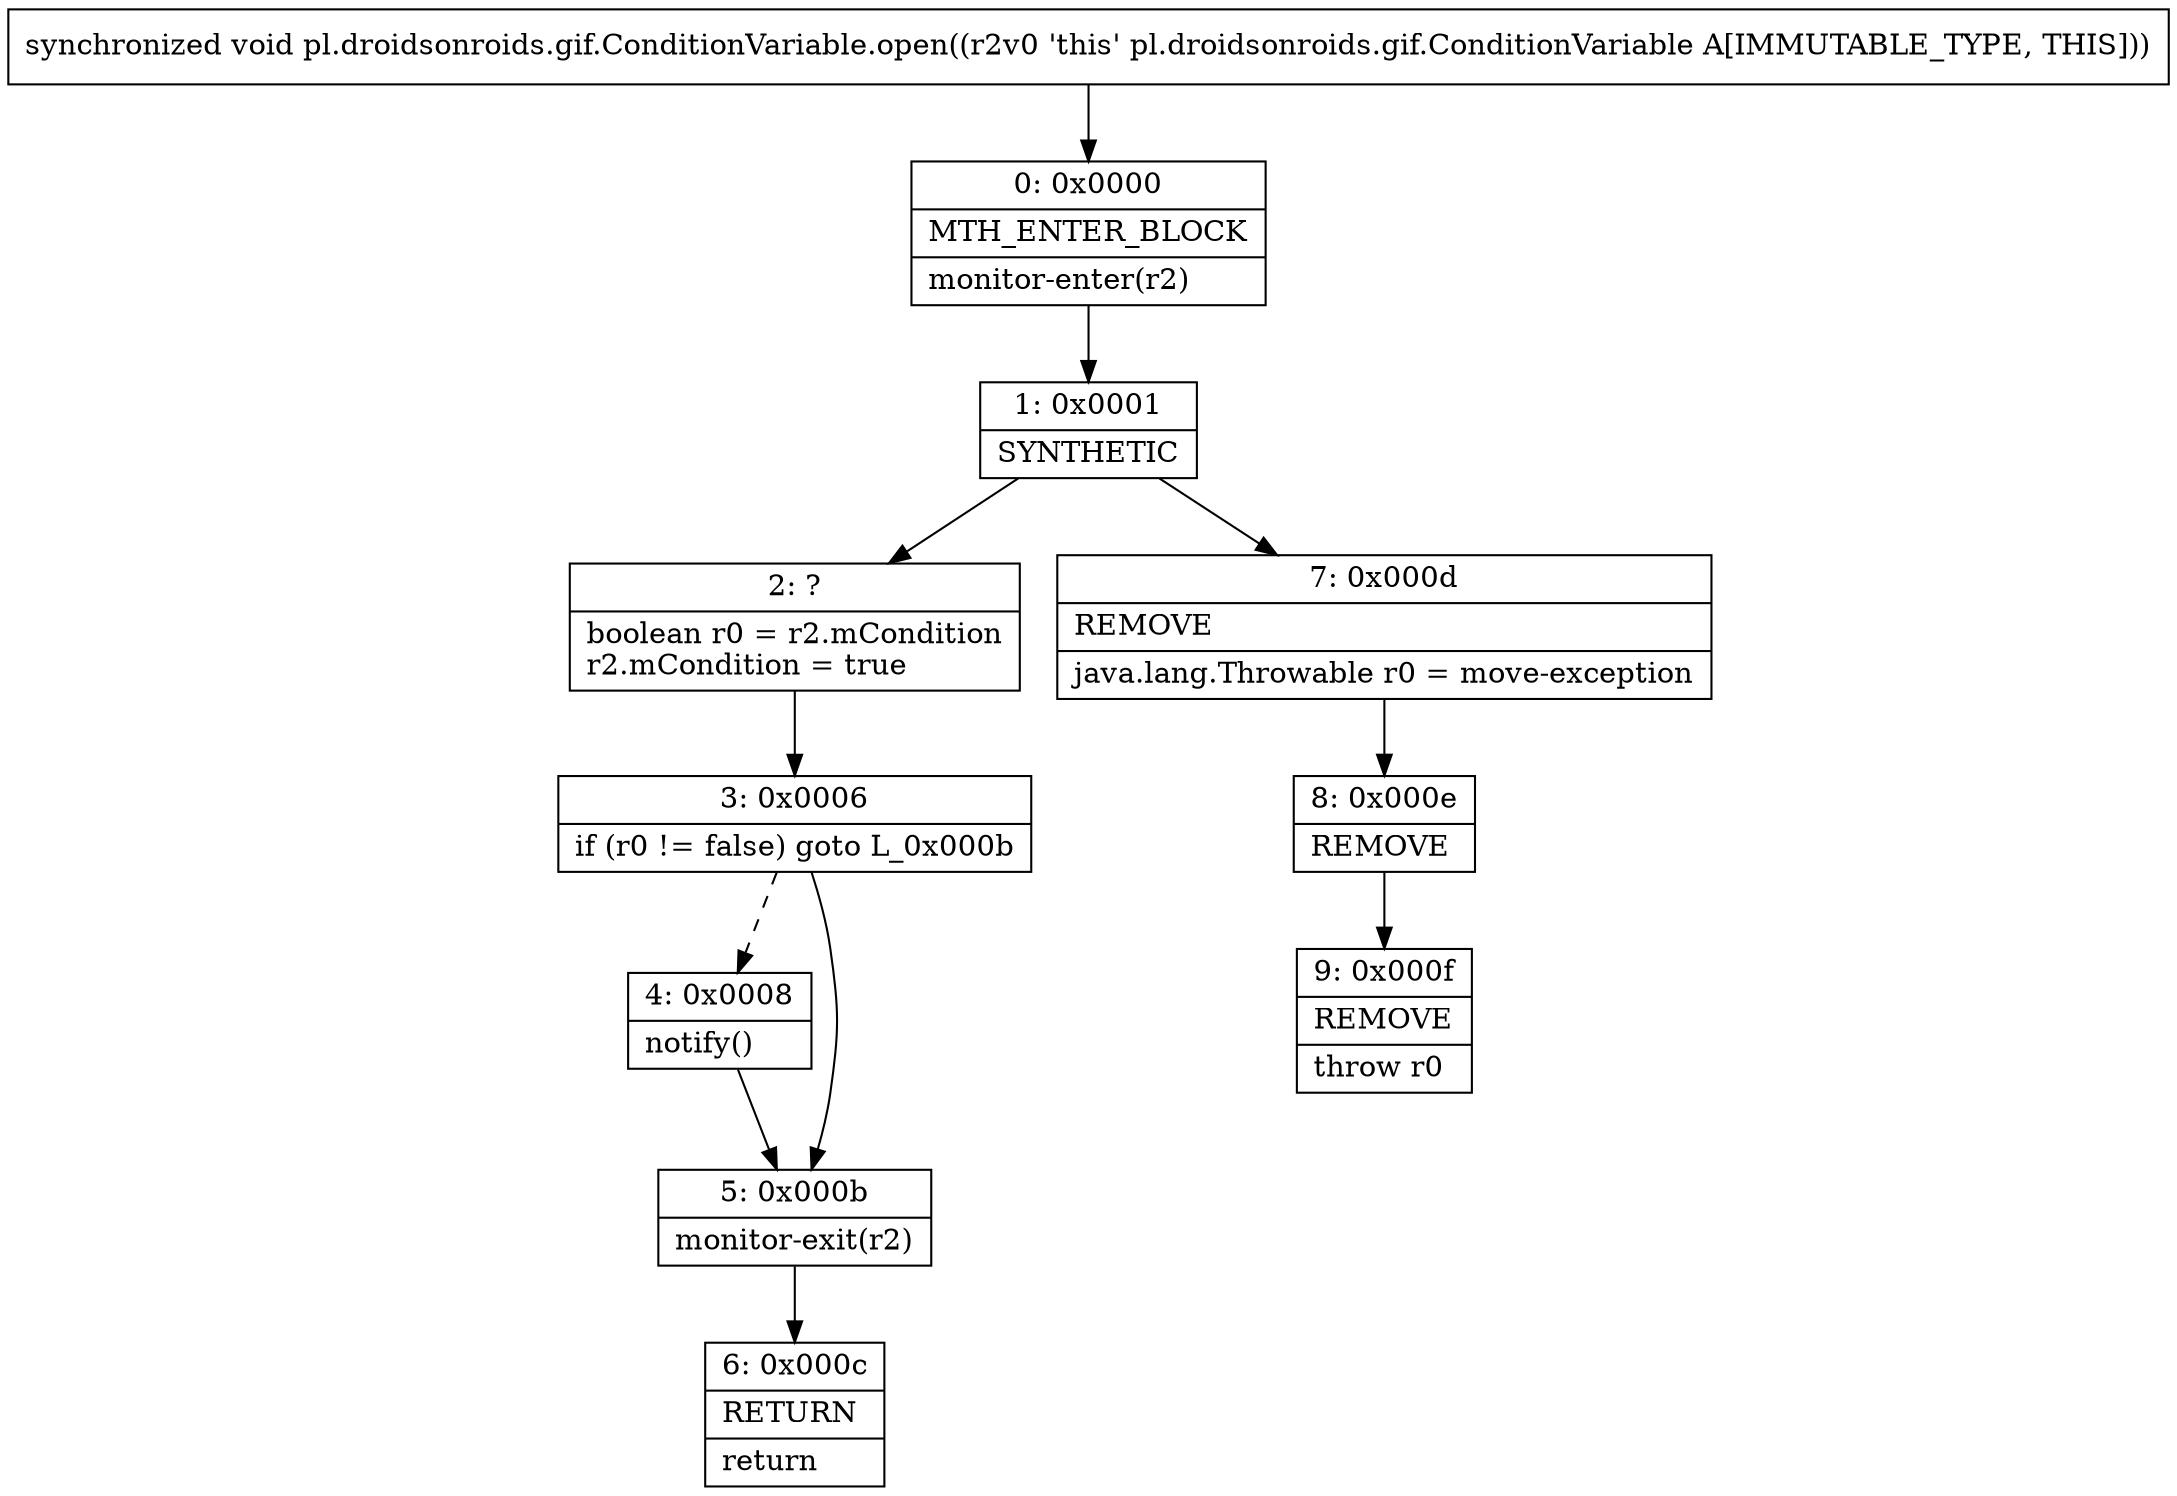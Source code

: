 digraph "CFG forpl.droidsonroids.gif.ConditionVariable.open()V" {
Node_0 [shape=record,label="{0\:\ 0x0000|MTH_ENTER_BLOCK\l|monitor\-enter(r2)\l}"];
Node_1 [shape=record,label="{1\:\ 0x0001|SYNTHETIC\l}"];
Node_2 [shape=record,label="{2\:\ ?|boolean r0 = r2.mCondition\lr2.mCondition = true\l}"];
Node_3 [shape=record,label="{3\:\ 0x0006|if (r0 != false) goto L_0x000b\l}"];
Node_4 [shape=record,label="{4\:\ 0x0008|notify()\l}"];
Node_5 [shape=record,label="{5\:\ 0x000b|monitor\-exit(r2)\l}"];
Node_6 [shape=record,label="{6\:\ 0x000c|RETURN\l|return\l}"];
Node_7 [shape=record,label="{7\:\ 0x000d|REMOVE\l|java.lang.Throwable r0 = move\-exception\l}"];
Node_8 [shape=record,label="{8\:\ 0x000e|REMOVE\l}"];
Node_9 [shape=record,label="{9\:\ 0x000f|REMOVE\l|throw r0\l}"];
MethodNode[shape=record,label="{synchronized void pl.droidsonroids.gif.ConditionVariable.open((r2v0 'this' pl.droidsonroids.gif.ConditionVariable A[IMMUTABLE_TYPE, THIS])) }"];
MethodNode -> Node_0;
Node_0 -> Node_1;
Node_1 -> Node_2;
Node_1 -> Node_7;
Node_2 -> Node_3;
Node_3 -> Node_4[style=dashed];
Node_3 -> Node_5;
Node_4 -> Node_5;
Node_5 -> Node_6;
Node_7 -> Node_8;
Node_8 -> Node_9;
}

